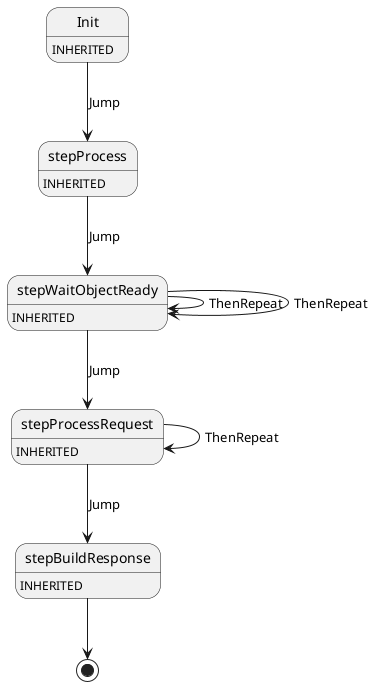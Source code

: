 @startuml
Init : INHERITED
Init --> stepProcess : Jump
stepProcess : INHERITED
stepProcess --> stepWaitObjectReady : Jump
stepWaitObjectReady : INHERITED
stepWaitObjectReady --> stepProcessRequest : Jump
stepWaitObjectReady --> stepWaitObjectReady : ThenRepeat
stepWaitObjectReady --> stepWaitObjectReady : ThenRepeat
stepProcessRequest : INHERITED
stepProcessRequest --> stepBuildResponse : Jump
stepProcessRequest --> stepProcessRequest : ThenRepeat
stepBuildResponse : INHERITED
stepBuildResponse --> [*]
@enduml

